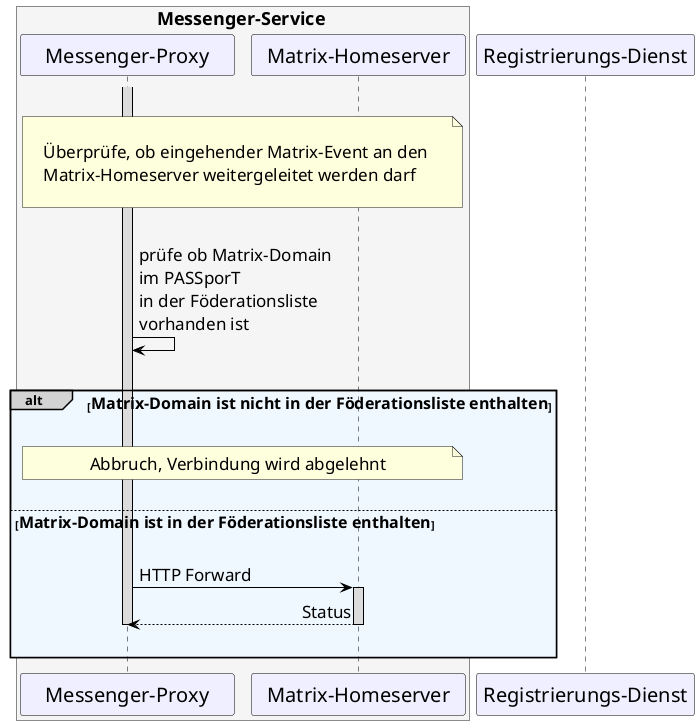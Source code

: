 /' 
# TI-Messenger 1.1
# TI-Messenger-Dienst
# UC - 10064
# Sequence Diagram
# Name: Föderationszugehörigkeit eines Messenger-Service prüfen
'/

@startuml
skinparam sequenceMessageAlign direction
skinparam minClassWidth 200
skinparam BoxPadding 1
skinparam sequenceReferenceHeaderBackgroundColor palegreen
scale max 2048 width

skinparam sequence {
ArrowColor black
ArrowFontSize 17
ActorBorderColor black
LifeLineBorderColor black
LifeLineBackgroundColor Gainsboro

ParticipantBorderColor Motivation
ParticipantBackgroundColor Motivation
ParticipantFontName Impact
ParticipantFontSize 20
ParticipantFontColor black
ParticipantBorderColor Black
ParticipantBackgroundColor MOTIVATION

ActorBackgroundColor Gainsboro
ActorFontColor black
ActorFontSize 20
ActorFontName Aapex
}
    box <size:18>Messenger-Service</size> #WhiteSmoke
    participant MP as "Messenger-Proxy"
    participant MH as "Matrix-Homeserver"
    end box
    participant RD as "Registrierungs-Dienst"

|||
note over MP, MH: \n<size:17>Überprüfe, ob eingehender Matrix-Event an den \n<size:17>Matrix-Homeserver weitergeleitet werden darf</size>\n
|||

    Activate MP
  MP->MP: prüfe ob Matrix-Domain \nim PASSporT \nin der Föderationsliste \nvorhanden ist

|||
alt#LightGrey #AliceBlue <size:16>Matrix-Domain ist nicht in der Föderationsliste enthalten</size>
|||  

  note over MP, MH: <size:17>Abbruch, Verbindung wird abgelehnt</size>
  ||| 
  
  else <size:16>Matrix-Domain ist in der Föderationsliste enthalten</size>
    ||| 
    MP->MH: HTTP Forward
      Activate MH
    MH-->MP: Status
      Deactivate MH
      Deactivate MP
    ||| 

end
@enduml
